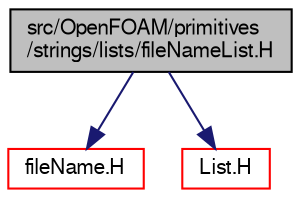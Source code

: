 digraph "src/OpenFOAM/primitives/strings/lists/fileNameList.H"
{
  bgcolor="transparent";
  edge [fontname="FreeSans",fontsize="10",labelfontname="FreeSans",labelfontsize="10"];
  node [fontname="FreeSans",fontsize="10",shape=record];
  Node0 [label="src/OpenFOAM/primitives\l/strings/lists/fileNameList.H",height=0.2,width=0.4,color="black", fillcolor="grey75", style="filled", fontcolor="black"];
  Node0 -> Node1 [color="midnightblue",fontsize="10",style="solid",fontname="FreeSans"];
  Node1 [label="fileName.H",height=0.2,width=0.4,color="red",URL="$a12584.html"];
  Node0 -> Node15 [color="midnightblue",fontsize="10",style="solid",fontname="FreeSans"];
  Node15 [label="List.H",height=0.2,width=0.4,color="red",URL="$a08666.html"];
}
